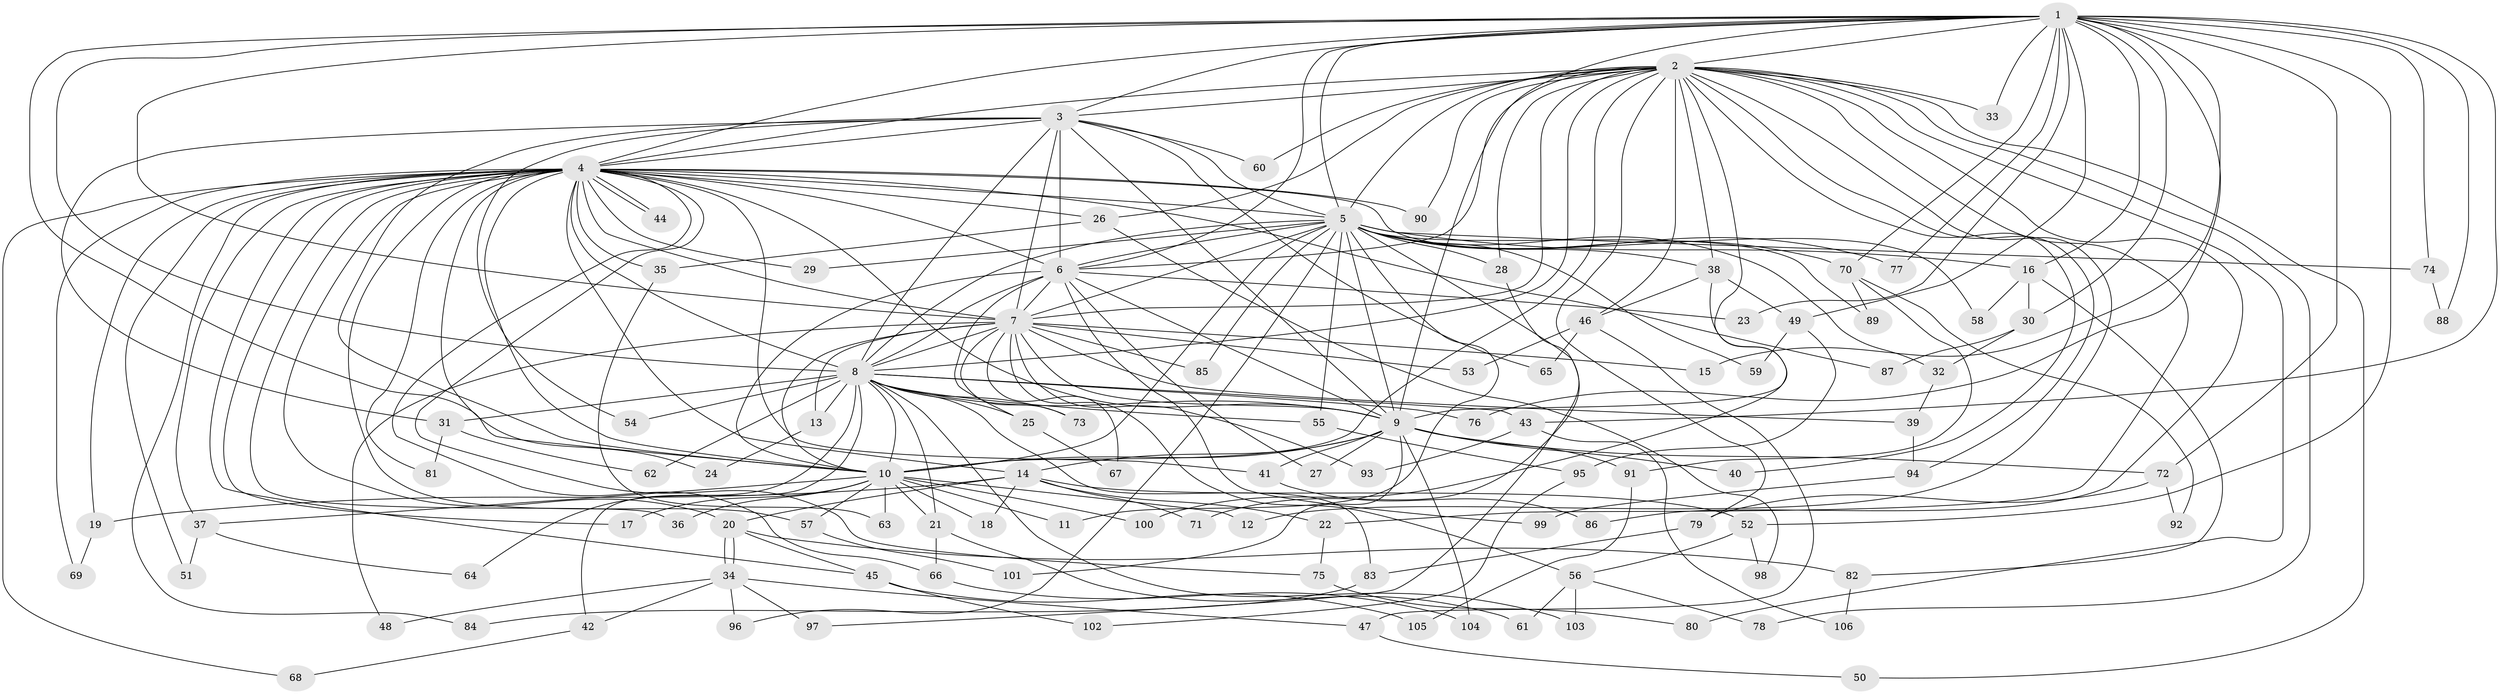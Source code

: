 // Generated by graph-tools (version 1.1) at 2025/49/03/09/25 03:49:33]
// undirected, 106 vertices, 237 edges
graph export_dot {
graph [start="1"]
  node [color=gray90,style=filled];
  1;
  2;
  3;
  4;
  5;
  6;
  7;
  8;
  9;
  10;
  11;
  12;
  13;
  14;
  15;
  16;
  17;
  18;
  19;
  20;
  21;
  22;
  23;
  24;
  25;
  26;
  27;
  28;
  29;
  30;
  31;
  32;
  33;
  34;
  35;
  36;
  37;
  38;
  39;
  40;
  41;
  42;
  43;
  44;
  45;
  46;
  47;
  48;
  49;
  50;
  51;
  52;
  53;
  54;
  55;
  56;
  57;
  58;
  59;
  60;
  61;
  62;
  63;
  64;
  65;
  66;
  67;
  68;
  69;
  70;
  71;
  72;
  73;
  74;
  75;
  76;
  77;
  78;
  79;
  80;
  81;
  82;
  83;
  84;
  85;
  86;
  87;
  88;
  89;
  90;
  91;
  92;
  93;
  94;
  95;
  96;
  97;
  98;
  99;
  100;
  101;
  102;
  103;
  104;
  105;
  106;
  1 -- 2;
  1 -- 3;
  1 -- 4;
  1 -- 5;
  1 -- 6;
  1 -- 7;
  1 -- 8;
  1 -- 9;
  1 -- 10;
  1 -- 15;
  1 -- 16;
  1 -- 23;
  1 -- 30;
  1 -- 33;
  1 -- 43;
  1 -- 49;
  1 -- 52;
  1 -- 70;
  1 -- 72;
  1 -- 74;
  1 -- 76;
  1 -- 77;
  1 -- 88;
  2 -- 3;
  2 -- 4;
  2 -- 5;
  2 -- 6;
  2 -- 7;
  2 -- 8;
  2 -- 9;
  2 -- 10;
  2 -- 12;
  2 -- 22;
  2 -- 26;
  2 -- 28;
  2 -- 33;
  2 -- 38;
  2 -- 40;
  2 -- 46;
  2 -- 50;
  2 -- 60;
  2 -- 78;
  2 -- 79;
  2 -- 80;
  2 -- 86;
  2 -- 90;
  2 -- 94;
  3 -- 4;
  3 -- 5;
  3 -- 6;
  3 -- 7;
  3 -- 8;
  3 -- 9;
  3 -- 10;
  3 -- 31;
  3 -- 54;
  3 -- 60;
  3 -- 65;
  4 -- 5;
  4 -- 6;
  4 -- 7;
  4 -- 8;
  4 -- 9;
  4 -- 10;
  4 -- 14;
  4 -- 17;
  4 -- 19;
  4 -- 20;
  4 -- 24;
  4 -- 26;
  4 -- 29;
  4 -- 35;
  4 -- 36;
  4 -- 37;
  4 -- 41;
  4 -- 44;
  4 -- 44;
  4 -- 45;
  4 -- 51;
  4 -- 57;
  4 -- 58;
  4 -- 66;
  4 -- 68;
  4 -- 69;
  4 -- 75;
  4 -- 81;
  4 -- 84;
  4 -- 87;
  4 -- 90;
  5 -- 6;
  5 -- 7;
  5 -- 8;
  5 -- 9;
  5 -- 10;
  5 -- 11;
  5 -- 16;
  5 -- 28;
  5 -- 29;
  5 -- 32;
  5 -- 38;
  5 -- 55;
  5 -- 59;
  5 -- 70;
  5 -- 74;
  5 -- 77;
  5 -- 85;
  5 -- 89;
  5 -- 96;
  5 -- 97;
  6 -- 7;
  6 -- 8;
  6 -- 9;
  6 -- 10;
  6 -- 23;
  6 -- 25;
  6 -- 27;
  6 -- 99;
  7 -- 8;
  7 -- 9;
  7 -- 10;
  7 -- 13;
  7 -- 15;
  7 -- 39;
  7 -- 48;
  7 -- 53;
  7 -- 56;
  7 -- 67;
  7 -- 73;
  7 -- 85;
  7 -- 93;
  8 -- 9;
  8 -- 10;
  8 -- 13;
  8 -- 21;
  8 -- 25;
  8 -- 31;
  8 -- 42;
  8 -- 43;
  8 -- 54;
  8 -- 55;
  8 -- 62;
  8 -- 64;
  8 -- 73;
  8 -- 76;
  8 -- 83;
  8 -- 103;
  9 -- 10;
  9 -- 14;
  9 -- 27;
  9 -- 40;
  9 -- 41;
  9 -- 72;
  9 -- 91;
  9 -- 101;
  9 -- 104;
  10 -- 11;
  10 -- 12;
  10 -- 17;
  10 -- 18;
  10 -- 21;
  10 -- 36;
  10 -- 37;
  10 -- 57;
  10 -- 63;
  10 -- 100;
  13 -- 24;
  14 -- 18;
  14 -- 19;
  14 -- 20;
  14 -- 22;
  14 -- 52;
  14 -- 71;
  16 -- 30;
  16 -- 58;
  16 -- 82;
  19 -- 69;
  20 -- 34;
  20 -- 34;
  20 -- 45;
  20 -- 82;
  21 -- 61;
  21 -- 66;
  22 -- 75;
  25 -- 67;
  26 -- 35;
  26 -- 98;
  28 -- 71;
  30 -- 32;
  30 -- 87;
  31 -- 62;
  31 -- 81;
  32 -- 39;
  34 -- 42;
  34 -- 47;
  34 -- 48;
  34 -- 96;
  34 -- 97;
  35 -- 63;
  37 -- 51;
  37 -- 64;
  38 -- 46;
  38 -- 49;
  38 -- 100;
  39 -- 94;
  41 -- 86;
  42 -- 68;
  43 -- 93;
  43 -- 106;
  45 -- 102;
  45 -- 105;
  46 -- 47;
  46 -- 53;
  46 -- 65;
  47 -- 50;
  49 -- 59;
  49 -- 95;
  52 -- 56;
  52 -- 98;
  55 -- 95;
  56 -- 61;
  56 -- 78;
  56 -- 103;
  57 -- 101;
  66 -- 104;
  70 -- 89;
  70 -- 91;
  70 -- 92;
  72 -- 79;
  72 -- 92;
  74 -- 88;
  75 -- 80;
  79 -- 83;
  82 -- 106;
  83 -- 84;
  91 -- 105;
  94 -- 99;
  95 -- 102;
}
